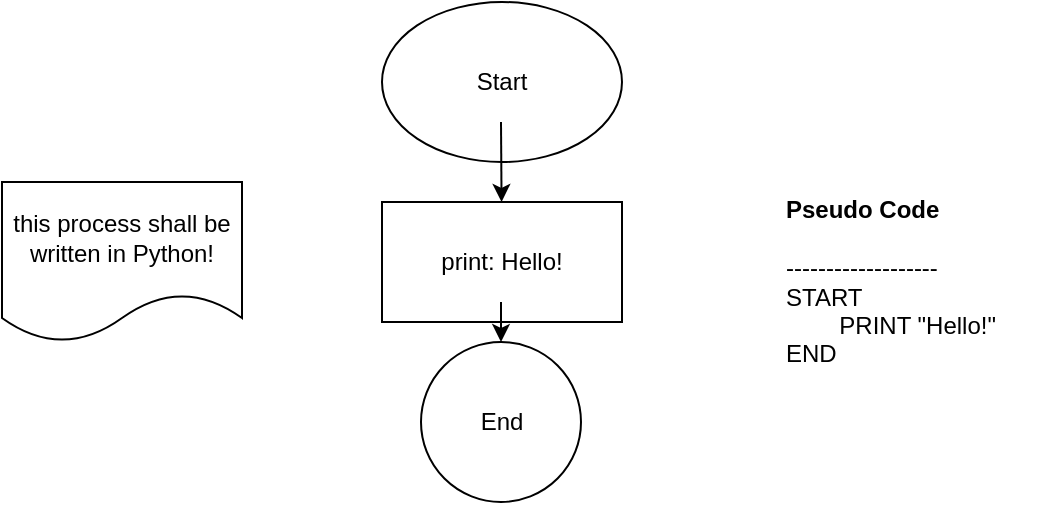 <mxfile version="28.1.2">
  <diagram id="NdxMjVaiDETWjs_X5yrd" name="Seite-1">
    <mxGraphModel dx="1426" dy="841" grid="1" gridSize="10" guides="1" tooltips="1" connect="1" arrows="1" fold="1" page="1" pageScale="1" pageWidth="827" pageHeight="1169" math="0" shadow="0">
      <root>
        <mxCell id="0" />
        <mxCell id="1" parent="0" />
        <mxCell id="rIxoOmbj6urgOE7MlkIt-1" value="Start" style="ellipse;whiteSpace=wrap;html=1;" vertex="1" parent="1">
          <mxGeometry x="240" y="30" width="120" height="80" as="geometry" />
        </mxCell>
        <mxCell id="rIxoOmbj6urgOE7MlkIt-2" value="" style="endArrow=classic;html=1;rounded=0;" edge="1" parent="1" target="rIxoOmbj6urgOE7MlkIt-3">
          <mxGeometry width="50" height="50" relative="1" as="geometry">
            <mxPoint x="299.5" y="90" as="sourcePoint" />
            <mxPoint x="299.5" y="160" as="targetPoint" />
          </mxGeometry>
        </mxCell>
        <mxCell id="rIxoOmbj6urgOE7MlkIt-3" value="print: Hello!" style="rounded=0;whiteSpace=wrap;html=1;" vertex="1" parent="1">
          <mxGeometry x="240" y="130" width="120" height="60" as="geometry" />
        </mxCell>
        <mxCell id="rIxoOmbj6urgOE7MlkIt-4" value="" style="endArrow=classic;html=1;rounded=0;" edge="1" parent="1" target="rIxoOmbj6urgOE7MlkIt-5">
          <mxGeometry width="50" height="50" relative="1" as="geometry">
            <mxPoint x="299.5" y="180" as="sourcePoint" />
            <mxPoint x="299.5" y="240" as="targetPoint" />
          </mxGeometry>
        </mxCell>
        <mxCell id="rIxoOmbj6urgOE7MlkIt-5" value="End" style="ellipse;whiteSpace=wrap;html=1;aspect=fixed;" vertex="1" parent="1">
          <mxGeometry x="259.5" y="200" width="80" height="80" as="geometry" />
        </mxCell>
        <mxCell id="rIxoOmbj6urgOE7MlkIt-6" value="this process shall be written in Python!" style="shape=document;whiteSpace=wrap;html=1;boundedLbl=1;" vertex="1" parent="1">
          <mxGeometry x="50" y="120" width="120" height="80" as="geometry" />
        </mxCell>
        <mxCell id="rIxoOmbj6urgOE7MlkIt-8" value="&lt;b&gt;Pseudo Code&lt;/b&gt;&lt;div&gt;&lt;b&gt;&lt;br&gt;&lt;/b&gt;&lt;/div&gt;&lt;div&gt;-------------------&lt;/div&gt;&lt;div&gt;START&lt;/div&gt;&lt;div&gt;&lt;span style=&quot;white-space: pre;&quot;&gt;&#x9;&lt;/span&gt;PRINT &quot;Hello!&quot;&lt;br&gt;&lt;/div&gt;&lt;div&gt;END&lt;/div&gt;" style="text;html=1;align=left;verticalAlign=middle;resizable=0;points=[];autosize=1;strokeColor=none;fillColor=none;" vertex="1" parent="1">
          <mxGeometry x="440" y="120" width="130" height="100" as="geometry" />
        </mxCell>
      </root>
    </mxGraphModel>
  </diagram>
</mxfile>
